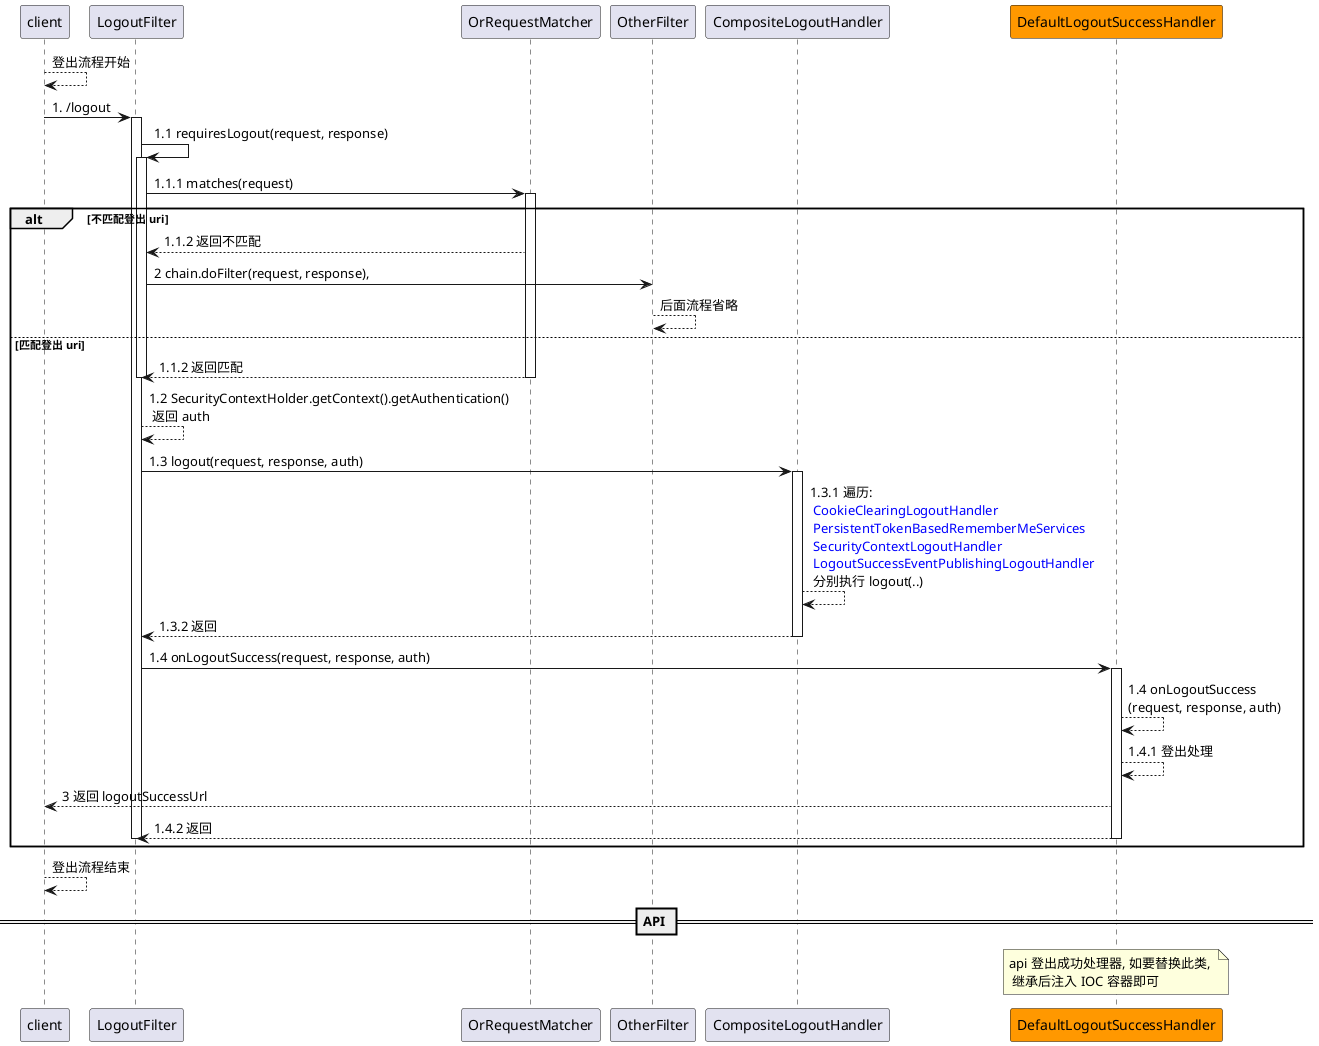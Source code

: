 @startuml

client --> client: 登出流程开始

client -> LogoutFilter: 1. /logout
activate LogoutFilter
LogoutFilter -> LogoutFilter: 1.1 requiresLogout(request, response)
activate LogoutFilter
LogoutFilter -> OrRequestMatcher: 1.1.1 matches(request)
activate OrRequestMatcher
alt 不匹配登出 uri
OrRequestMatcher --> LogoutFilter: 1.1.2 返回不匹配
LogoutFilter -> OtherFilter: 2 chain.doFilter(request, response),
OtherFilter --> OtherFilter: 后面流程省略
else 匹配登出 uri
OrRequestMatcher --> LogoutFilter: 1.1.2 返回匹配
deactivate OrRequestMatcher
deactivate LogoutFilter
LogoutFilter --> LogoutFilter: 1.2 SecurityContextHolder.getContext().getAuthentication()\n 返回 auth
LogoutFilter -> CompositeLogoutHandler: 1.3 logout(request, response, auth)
activate CompositeLogoutHandler
CompositeLogoutHandler --> CompositeLogoutHandler: 1.3.1 遍历:\n\
 <font color=blue>CookieClearingLogoutHandler\n\
 <font color=blue>PersistentTokenBasedRememberMeServices\n\
 <font color=blue>SecurityContextLogoutHandler\n\
 <font color=blue>LogoutSuccessEventPublishingLogoutHandler\n\
 分别执行 logout(..)
CompositeLogoutHandler --> LogoutFilter: 1.3.2 返回
deactivate CompositeLogoutHandler
participant DefaultLogoutSuccessHandler #ff9800
LogoutFilter -> DefaultLogoutSuccessHandler: 1.4 onLogoutSuccess(request, response, auth)
activate DefaultLogoutSuccessHandler
DefaultLogoutSuccessHandler --> DefaultLogoutSuccessHandler: 1.4 onLogoutSuccess\n(request, response, auth)
DefaultLogoutSuccessHandler --> DefaultLogoutSuccessHandler: 1.4.1 登出处理
DefaultLogoutSuccessHandler --> client: 3 返回 logoutSuccessUrl
DefaultLogoutSuccessHandler --> LogoutFilter: 1.4.2 返回
deactivate DefaultLogoutSuccessHandler
deactivate LogoutFilter
end


client --> client: 登出流程结束

== API ==
note over DefaultLogoutSuccessHandler: api 登出成功处理器, 如要替换此类, \n 继承后注入 IOC 容器即可

@enduml